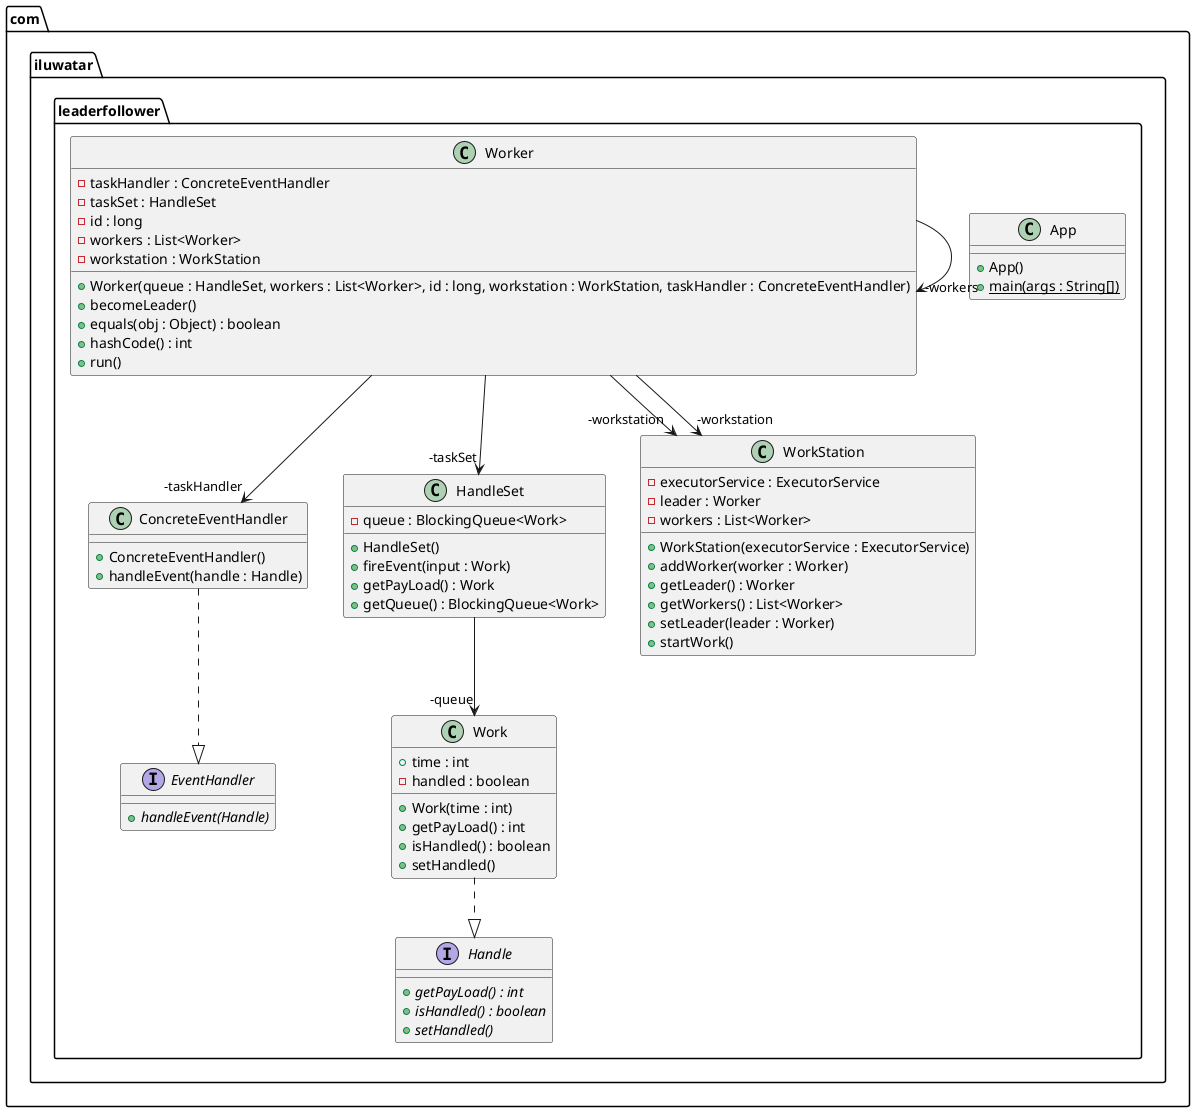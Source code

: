 @startuml
package com.iluwatar.leaderfollower {
  class App {
    + App()
    + main(args : String[]) {static}
  }
  class ConcreteEventHandler {
    + ConcreteEventHandler()
    + handleEvent(handle : Handle)
  }
  interface EventHandler {
    + handleEvent(Handle) {abstract}
  }
  interface Handle {
    + getPayLoad() : int {abstract}
    + isHandled() : boolean {abstract}
    + setHandled() {abstract}
  }
  class HandleSet {
    - queue : BlockingQueue<Work>
    + HandleSet()
    + fireEvent(input : Work)
    + getPayLoad() : Work
    + getQueue() : BlockingQueue<Work>
  }
  class Work {
    + time : int
    - handled : boolean
    + Work(time : int)
    + getPayLoad() : int
    + isHandled() : boolean
    + setHandled()
  }
  class WorkStation {
    - executorService : ExecutorService
    - leader : Worker
    - workers : List<Worker>
    + WorkStation(executorService : ExecutorService)
    + addWorker(worker : Worker)
    + getLeader() : Worker
    + getWorkers() : List<Worker>
    + setLeader(leader : Worker)
    + startWork()
  }
  class Worker {
    - taskHandler : ConcreteEventHandler
    - taskSet : HandleSet
    - id : long
    - workers : List<Worker>
    - workstation : WorkStation
    + Worker(queue : HandleSet, workers : List<Worker>, id : long, workstation : WorkStation, taskHandler : ConcreteEventHandler)
    + becomeLeader()
    + equals(obj : Object) : boolean
    + hashCode() : int
    + run()
  }
}
HandleSet -->  "-queue" Work
Worker -->  "-taskSet" HandleSet
Worker -->  "-taskHandler" ConcreteEventHandler
Worker -->  "-workers" Worker
Worker -->  "-workstation" WorkStation
Worker -->  "-workstation" WorkStation
ConcreteEventHandler ..|> EventHandler 
Work ..|> Handle 
@enduml